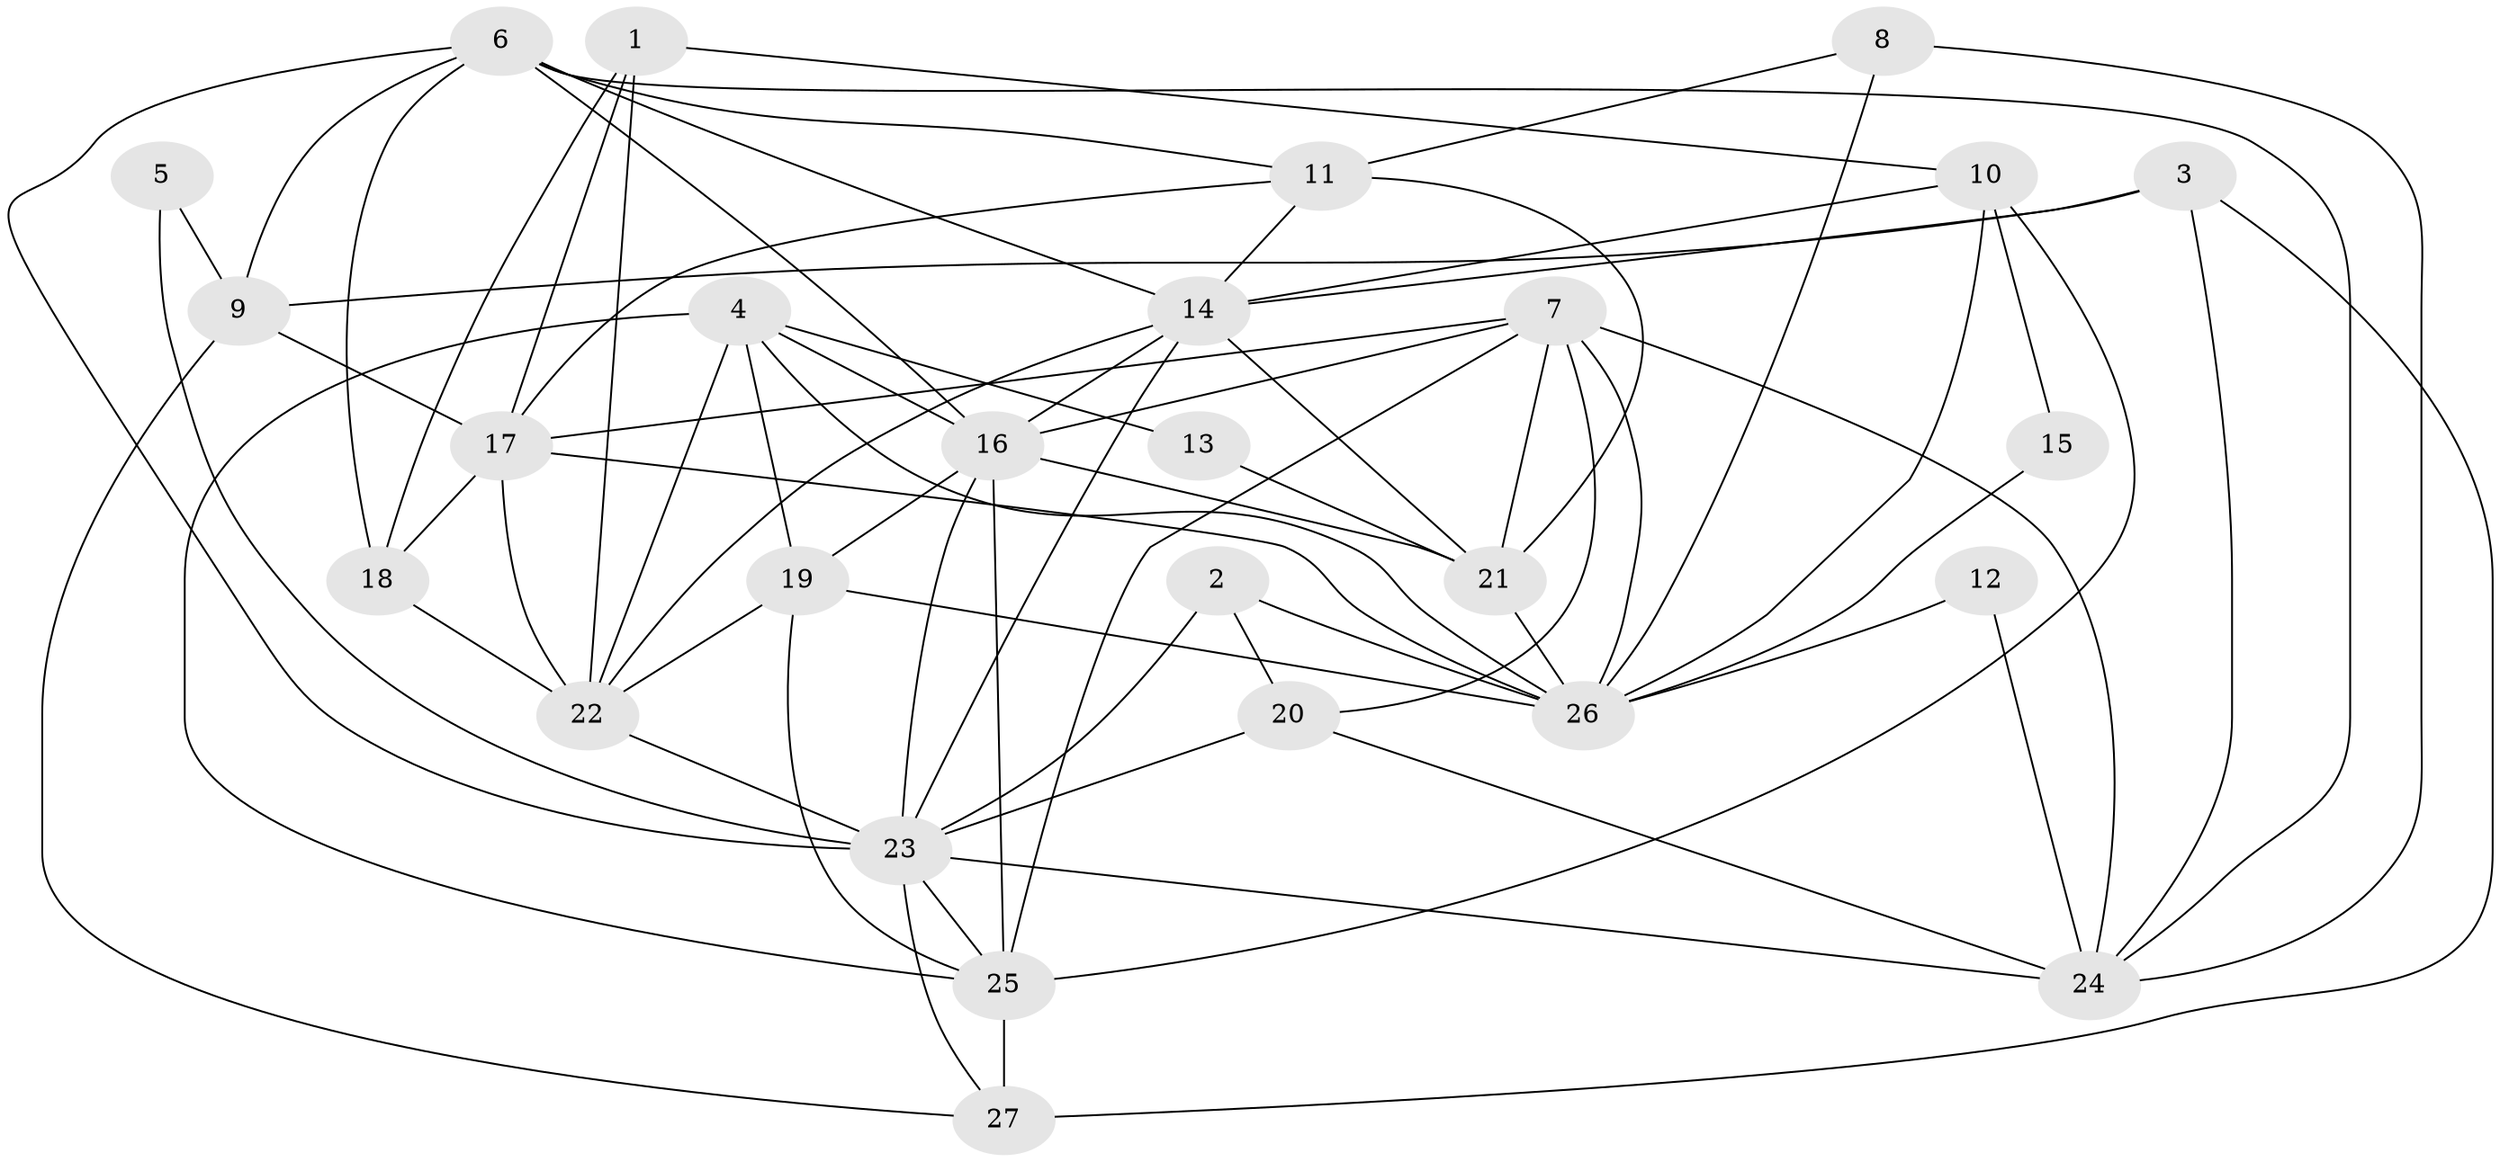 // original degree distribution, {6: 0.07547169811320754, 3: 0.24528301886792453, 2: 0.1320754716981132, 5: 0.24528301886792453, 4: 0.2641509433962264, 7: 0.03773584905660377}
// Generated by graph-tools (version 1.1) at 2025/26/03/09/25 03:26:18]
// undirected, 27 vertices, 72 edges
graph export_dot {
graph [start="1"]
  node [color=gray90,style=filled];
  1;
  2;
  3;
  4;
  5;
  6;
  7;
  8;
  9;
  10;
  11;
  12;
  13;
  14;
  15;
  16;
  17;
  18;
  19;
  20;
  21;
  22;
  23;
  24;
  25;
  26;
  27;
  1 -- 10 [weight=1.0];
  1 -- 17 [weight=1.0];
  1 -- 18 [weight=1.0];
  1 -- 22 [weight=1.0];
  2 -- 20 [weight=1.0];
  2 -- 23 [weight=1.0];
  2 -- 26 [weight=1.0];
  3 -- 9 [weight=1.0];
  3 -- 14 [weight=1.0];
  3 -- 24 [weight=1.0];
  3 -- 27 [weight=1.0];
  4 -- 13 [weight=1.0];
  4 -- 16 [weight=1.0];
  4 -- 19 [weight=1.0];
  4 -- 22 [weight=1.0];
  4 -- 25 [weight=1.0];
  4 -- 26 [weight=1.0];
  5 -- 9 [weight=1.0];
  5 -- 23 [weight=1.0];
  6 -- 9 [weight=1.0];
  6 -- 11 [weight=1.0];
  6 -- 14 [weight=1.0];
  6 -- 16 [weight=1.0];
  6 -- 18 [weight=1.0];
  6 -- 23 [weight=1.0];
  6 -- 24 [weight=1.0];
  7 -- 16 [weight=1.0];
  7 -- 17 [weight=2.0];
  7 -- 20 [weight=1.0];
  7 -- 21 [weight=1.0];
  7 -- 24 [weight=3.0];
  7 -- 25 [weight=1.0];
  7 -- 26 [weight=1.0];
  8 -- 11 [weight=1.0];
  8 -- 24 [weight=1.0];
  8 -- 26 [weight=1.0];
  9 -- 17 [weight=1.0];
  9 -- 27 [weight=1.0];
  10 -- 14 [weight=1.0];
  10 -- 15 [weight=1.0];
  10 -- 25 [weight=1.0];
  10 -- 26 [weight=1.0];
  11 -- 14 [weight=1.0];
  11 -- 17 [weight=1.0];
  11 -- 21 [weight=2.0];
  12 -- 24 [weight=1.0];
  12 -- 26 [weight=1.0];
  13 -- 21 [weight=1.0];
  14 -- 16 [weight=1.0];
  14 -- 21 [weight=1.0];
  14 -- 22 [weight=1.0];
  14 -- 23 [weight=1.0];
  15 -- 26 [weight=1.0];
  16 -- 19 [weight=1.0];
  16 -- 21 [weight=1.0];
  16 -- 23 [weight=1.0];
  16 -- 25 [weight=1.0];
  17 -- 18 [weight=1.0];
  17 -- 22 [weight=1.0];
  17 -- 26 [weight=1.0];
  18 -- 22 [weight=2.0];
  19 -- 22 [weight=1.0];
  19 -- 25 [weight=1.0];
  19 -- 26 [weight=1.0];
  20 -- 23 [weight=2.0];
  20 -- 24 [weight=1.0];
  21 -- 26 [weight=1.0];
  22 -- 23 [weight=1.0];
  23 -- 24 [weight=1.0];
  23 -- 25 [weight=1.0];
  23 -- 27 [weight=1.0];
  25 -- 27 [weight=2.0];
}
